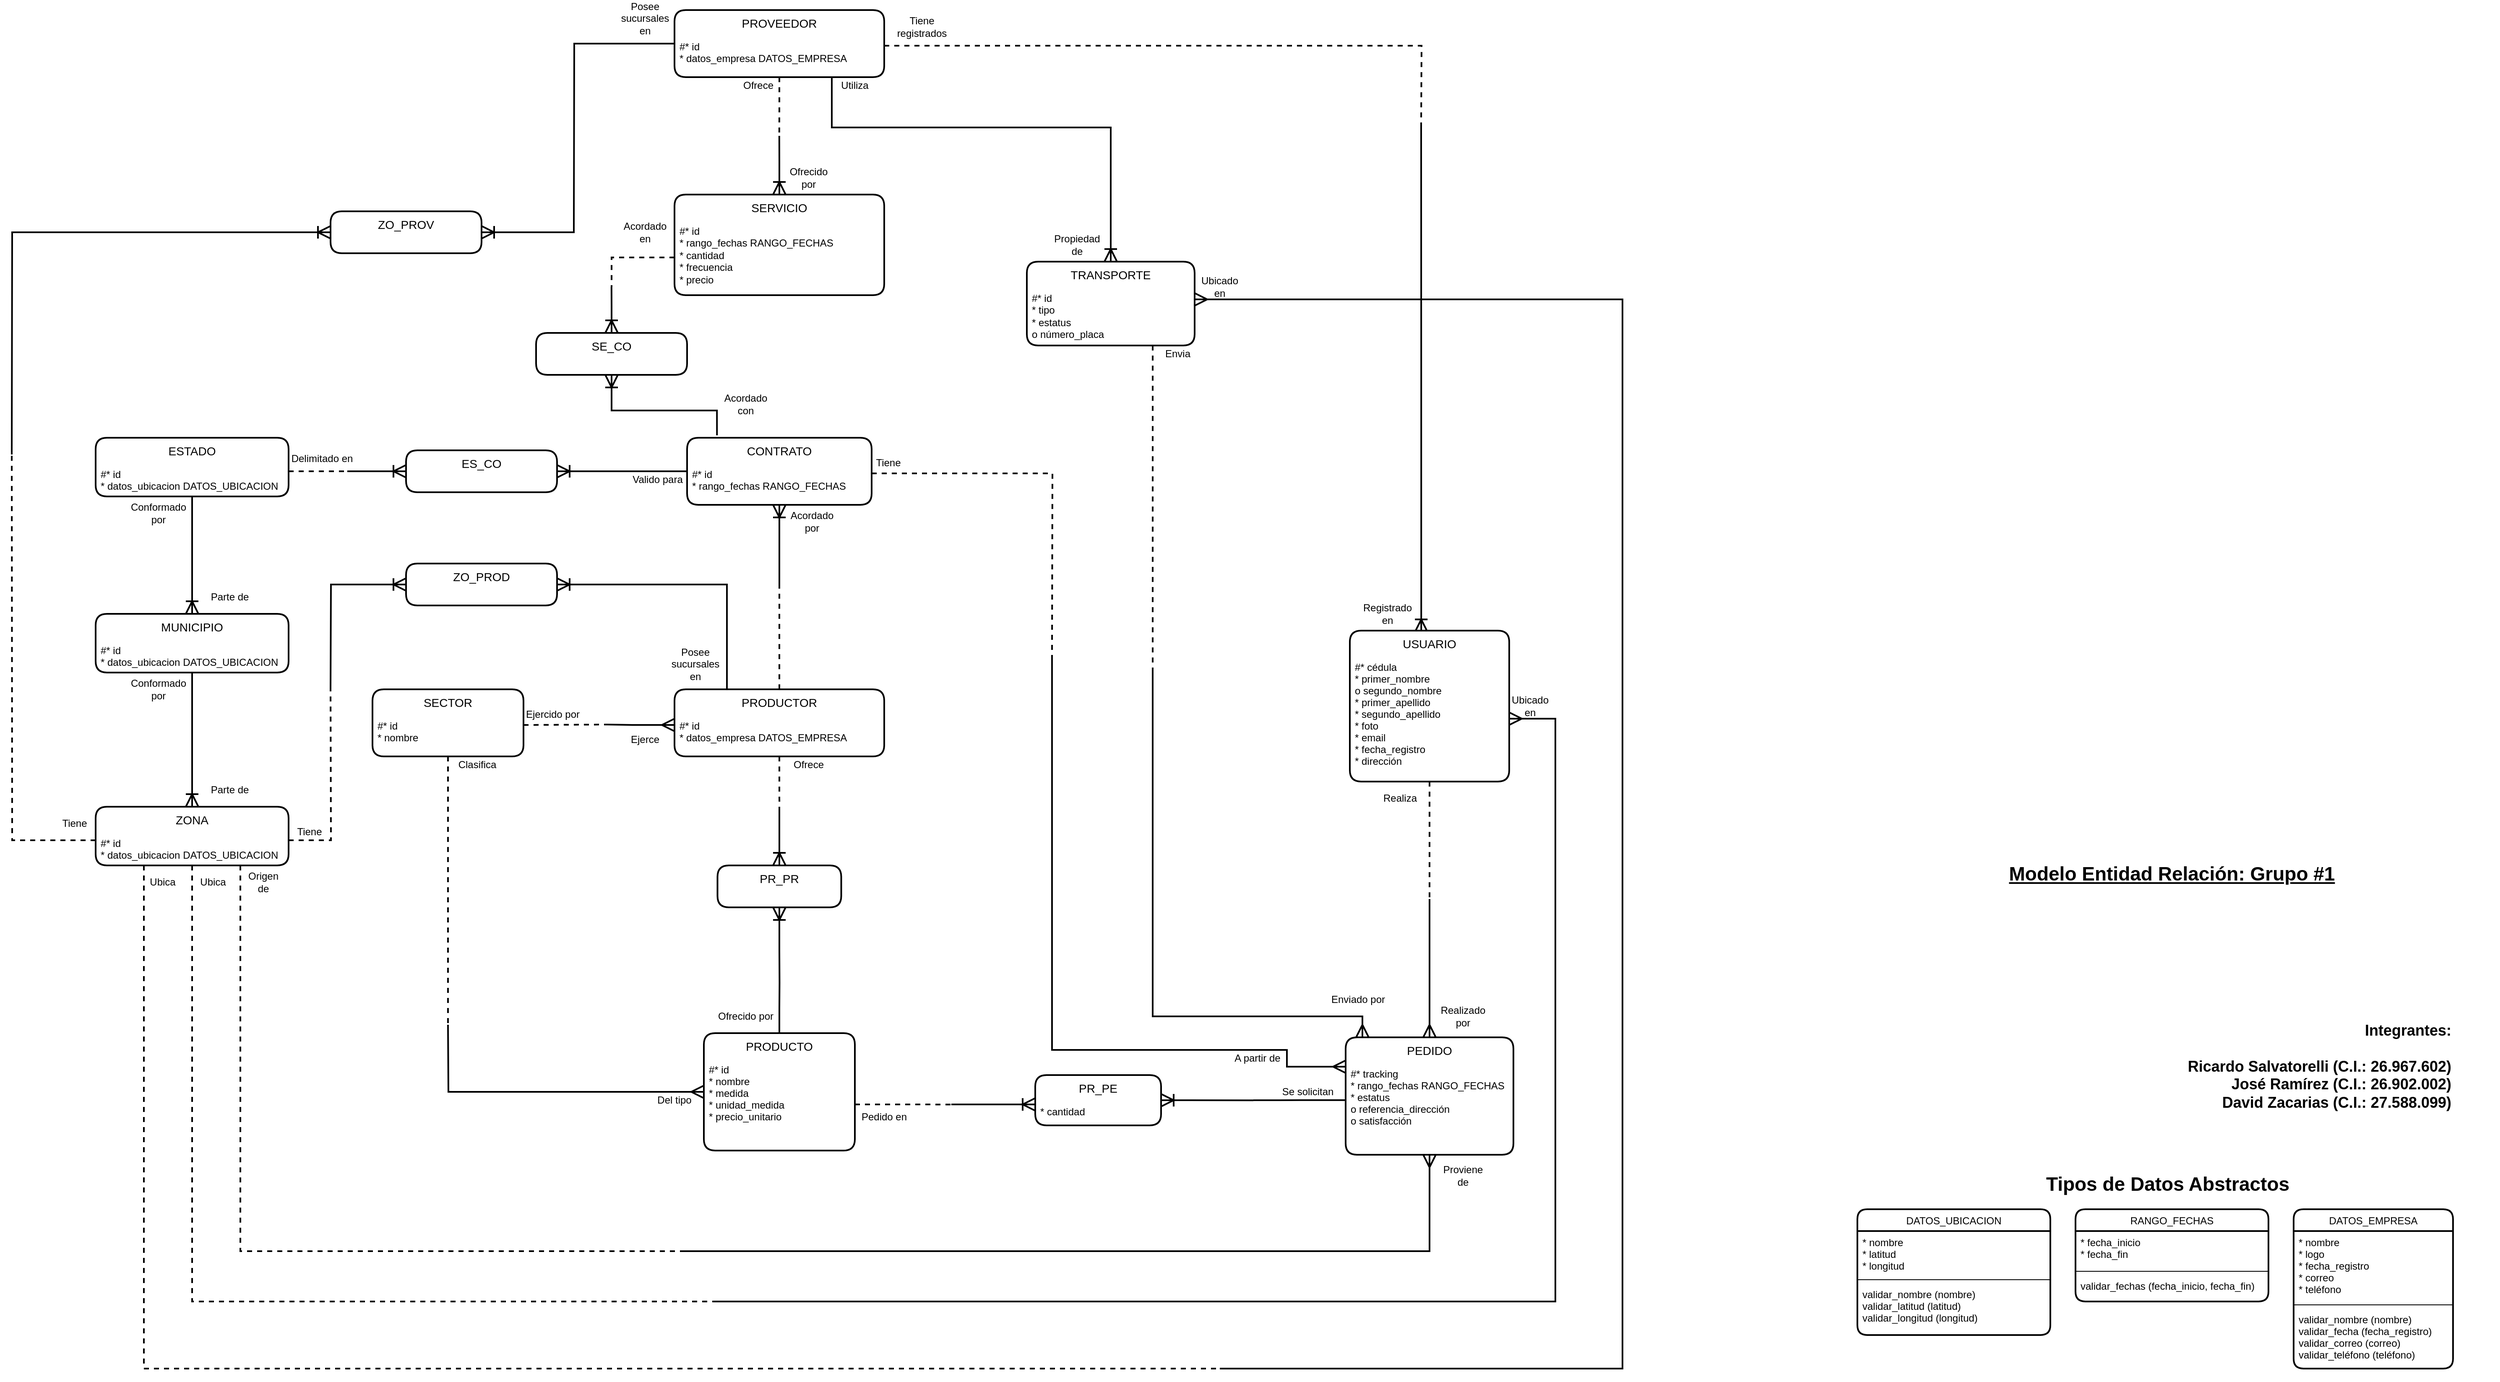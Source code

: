<mxfile version="13.7.9" type="device"><diagram id="MEEOAxMatq14o5uR05XX" name="Page-1"><mxGraphModel dx="1831" dy="-533" grid="1" gridSize="10" guides="1" tooltips="1" connect="1" arrows="1" fold="1" page="1" pageScale="1" pageWidth="850" pageHeight="1100" math="0" shadow="0"><root><mxCell id="0"/><mxCell id="1" parent="0"/><mxCell id="z01KkgwyBvKDTl3Uzh9H-4" style="edgeStyle=orthogonalEdgeStyle;rounded=0;orthogonalLoop=1;jettySize=auto;html=1;exitX=0.5;exitY=0;exitDx=0;exitDy=0;startSize=12;endArrow=none;endFill=0;endSize=12;strokeWidth=2;startArrow=ERoneToMany;startFill=0;" edge="1" parent="1" source="z01KkgwyBvKDTl3Uzh9H-1"><mxGeometry relative="1" as="geometry"><mxPoint x="-5.095" y="1790" as="targetPoint"/></mxGeometry></mxCell><mxCell id="z01KkgwyBvKDTl3Uzh9H-5" style="edgeStyle=orthogonalEdgeStyle;rounded=0;orthogonalLoop=1;jettySize=auto;html=1;exitX=0.5;exitY=1;exitDx=0;exitDy=0;entryX=0.162;entryY=-0.036;entryDx=0;entryDy=0;entryPerimeter=0;startArrow=ERoneToMany;startFill=0;startSize=12;endArrow=none;endFill=0;endSize=12;strokeWidth=2;" edge="1" parent="1" source="z01KkgwyBvKDTl3Uzh9H-1" target="WFGMR17yrIW8YnnXIpSz-17"><mxGeometry relative="1" as="geometry"/></mxCell><mxCell id="z01KkgwyBvKDTl3Uzh9H-1" value="SE_CO" style="swimlane;childLayout=stackLayout;horizontal=1;startSize=30;horizontalStack=0;rounded=1;fontSize=14;fontStyle=0;strokeWidth=2;resizeParent=0;resizeLast=1;shadow=0;dashed=0;align=center;swimlaneLine=0;" vertex="1" parent="1"><mxGeometry x="-95" y="1845" width="180" height="50" as="geometry"/></mxCell><mxCell id="Mp5qJliPy6ckzrYydbqX-101" value="Modelo Entidad Relación: Grupo #1" style="text;html=1;strokeColor=none;fillColor=none;align=center;verticalAlign=middle;whiteSpace=wrap;rounded=0;fontStyle=5;fontSize=23;" parent="1" vertex="1"><mxGeometry x="1465" y="2480" width="780" height="20" as="geometry"/></mxCell><mxCell id="Mp5qJliPy6ckzrYydbqX-104" value="Integrantes:&lt;br style=&quot;font-size: 18px&quot;&gt;&lt;br style=&quot;font-size: 18px&quot;&gt;Ricardo Salvatorelli (C.I.: 26.967.602)&lt;br style=&quot;font-size: 18px&quot;&gt;José Ramírez (C.I.: 26.902.002)&lt;br style=&quot;font-size: 18px&quot;&gt;David Zacarias (C.I.: 27.588.099)" style="text;html=1;strokeColor=none;fillColor=none;align=right;verticalAlign=middle;whiteSpace=wrap;rounded=0;fontStyle=1;fontSize=18;" parent="1" vertex="1"><mxGeometry x="1410" y="2710" width="780" height="20" as="geometry"/></mxCell><mxCell id="WFGMR17yrIW8YnnXIpSz-74" style="edgeStyle=orthogonalEdgeStyle;rounded=0;jumpSize=6;orthogonalLoop=1;jettySize=auto;html=1;exitX=0;exitY=0.5;exitDx=0;exitDy=0;startArrow=none;startFill=0;startSize=12;endArrow=none;endFill=0;endSize=12;strokeWidth=2;" parent="1" source="WFGMR17yrIW8YnnXIpSz-7" edge="1"><mxGeometry relative="1" as="geometry"><mxPoint x="-50.0" y="1720" as="targetPoint"/></mxGeometry></mxCell><mxCell id="WFGMR17yrIW8YnnXIpSz-7" value="PROVEEDOR" style="swimlane;childLayout=stackLayout;horizontal=1;startSize=30;horizontalStack=0;rounded=1;fontSize=14;fontStyle=0;strokeWidth=2;resizeParent=0;resizeLast=1;shadow=0;dashed=0;align=center;swimlaneLine=0;" parent="1" vertex="1"><mxGeometry x="70" y="1460" width="250" height="80" as="geometry"/></mxCell><mxCell id="WFGMR17yrIW8YnnXIpSz-8" value="#* id&#10;* datos_empresa DATOS_EMPRESA" style="align=left;strokeColor=none;fillColor=none;spacingLeft=4;fontSize=12;verticalAlign=top;resizable=0;rotatable=0;part=1;" parent="WFGMR17yrIW8YnnXIpSz-7" vertex="1"><mxGeometry y="30" width="250" height="50" as="geometry"/></mxCell><mxCell id="WFGMR17yrIW8YnnXIpSz-21" style="edgeStyle=orthogonalEdgeStyle;rounded=0;jumpSize=6;orthogonalLoop=1;jettySize=auto;html=1;exitX=0.5;exitY=0;exitDx=0;exitDy=0;dashed=1;startArrow=none;startFill=0;startSize=12;endArrow=none;endFill=0;endSize=12;strokeWidth=2;" parent="1" source="WFGMR17yrIW8YnnXIpSz-10" edge="1"><mxGeometry relative="1" as="geometry"><mxPoint x="195" y="2150" as="targetPoint"/></mxGeometry></mxCell><mxCell id="WFGMR17yrIW8YnnXIpSz-79" style="edgeStyle=orthogonalEdgeStyle;rounded=0;jumpSize=6;orthogonalLoop=1;jettySize=auto;html=1;exitX=0.25;exitY=0;exitDx=0;exitDy=0;entryX=1;entryY=0.5;entryDx=0;entryDy=0;startArrow=none;startFill=0;startSize=12;endArrow=ERoneToMany;endFill=0;endSize=12;strokeWidth=2;" parent="1" source="WFGMR17yrIW8YnnXIpSz-10" target="WFGMR17yrIW8YnnXIpSz-72" edge="1"><mxGeometry relative="1" as="geometry"/></mxCell><mxCell id="WFGMR17yrIW8YnnXIpSz-10" value="PRODUCTOR" style="swimlane;childLayout=stackLayout;horizontal=1;startSize=30;horizontalStack=0;rounded=1;fontSize=14;fontStyle=0;strokeWidth=2;resizeParent=0;resizeLast=1;shadow=0;dashed=0;align=center;swimlaneLine=0;" parent="1" vertex="1"><mxGeometry x="70" y="2270" width="250" height="80" as="geometry"/></mxCell><mxCell id="WFGMR17yrIW8YnnXIpSz-11" value="#* id&#10;* datos_empresa DATOS_EMPRESA" style="align=left;strokeColor=none;fillColor=none;spacingLeft=4;fontSize=12;verticalAlign=top;resizable=0;rotatable=0;part=1;" parent="WFGMR17yrIW8YnnXIpSz-10" vertex="1"><mxGeometry y="30" width="250" height="50" as="geometry"/></mxCell><mxCell id="WFGMR17yrIW8YnnXIpSz-15" style="edgeStyle=orthogonalEdgeStyle;rounded=0;orthogonalLoop=1;jettySize=auto;html=1;exitX=0.5;exitY=0;exitDx=0;exitDy=0;endArrow=none;endFill=0;startArrow=ERoneToMany;startFill=0;jumpSize=6;startSize=12;endSize=12;strokeWidth=2;" parent="1" source="WFGMR17yrIW8YnnXIpSz-12" edge="1"><mxGeometry relative="1" as="geometry"><mxPoint x="194.905" y="1610" as="targetPoint"/></mxGeometry></mxCell><mxCell id="WFGMR17yrIW8YnnXIpSz-12" value="SERVICIO" style="swimlane;childLayout=stackLayout;horizontal=1;startSize=30;horizontalStack=0;rounded=1;fontSize=14;fontStyle=0;strokeWidth=2;resizeParent=0;resizeLast=1;shadow=0;dashed=0;align=center;swimlaneLine=0;" parent="1" vertex="1"><mxGeometry x="70" y="1680" width="250" height="120" as="geometry"/></mxCell><mxCell id="WFGMR17yrIW8YnnXIpSz-13" value="#* id&lt;br&gt;* rango_fechas RANGO_FECHAS&lt;br&gt;* cantidad&lt;br&gt;* frecuencia&lt;br&gt;* precio" style="align=left;strokeColor=none;fillColor=none;spacingLeft=4;fontSize=12;verticalAlign=top;resizable=0;rotatable=0;part=1;html=1;" parent="WFGMR17yrIW8YnnXIpSz-12" vertex="1"><mxGeometry y="30" width="250" height="90" as="geometry"/></mxCell><mxCell id="WFGMR17yrIW8YnnXIpSz-16" style="edgeStyle=orthogonalEdgeStyle;rounded=0;jumpSize=6;orthogonalLoop=1;jettySize=auto;html=1;exitX=0.5;exitY=1;exitDx=0;exitDy=0;startArrow=none;startFill=0;startSize=12;endArrow=none;endFill=0;endSize=12;strokeWidth=2;dashed=1;" parent="1" source="WFGMR17yrIW8YnnXIpSz-8" edge="1"><mxGeometry relative="1" as="geometry"><mxPoint x="194.905" y="1610" as="targetPoint"/></mxGeometry></mxCell><mxCell id="WFGMR17yrIW8YnnXIpSz-17" value="CONTRATO" style="swimlane;childLayout=stackLayout;horizontal=1;startSize=30;horizontalStack=0;rounded=1;fontSize=14;fontStyle=0;strokeWidth=2;resizeParent=0;resizeLast=1;shadow=0;dashed=0;align=center;swimlaneLine=0;" parent="1" vertex="1"><mxGeometry x="85" y="1970" width="220" height="80" as="geometry"/></mxCell><mxCell id="WFGMR17yrIW8YnnXIpSz-18" value="#* id&lt;br&gt;* rango_fechas RANGO_FECHAS" style="align=left;strokeColor=none;fillColor=none;spacingLeft=4;fontSize=12;verticalAlign=top;resizable=0;rotatable=0;part=1;html=1;" parent="WFGMR17yrIW8YnnXIpSz-17" vertex="1"><mxGeometry y="30" width="220" height="50" as="geometry"/></mxCell><mxCell id="WFGMR17yrIW8YnnXIpSz-22" style="edgeStyle=orthogonalEdgeStyle;rounded=0;jumpSize=6;orthogonalLoop=1;jettySize=auto;html=1;exitX=0.5;exitY=1;exitDx=0;exitDy=0;startArrow=ERoneToMany;startFill=0;startSize=12;endArrow=none;endFill=0;endSize=12;strokeWidth=2;" parent="1" source="WFGMR17yrIW8YnnXIpSz-18" edge="1"><mxGeometry relative="1" as="geometry"><mxPoint x="195" y="2150" as="targetPoint"/></mxGeometry></mxCell><mxCell id="WFGMR17yrIW8YnnXIpSz-23" value="ESTADO" style="swimlane;childLayout=stackLayout;horizontal=1;startSize=30;horizontalStack=0;rounded=1;fontSize=14;fontStyle=0;strokeWidth=2;resizeParent=0;resizeLast=1;shadow=0;dashed=0;align=center;swimlaneLine=0;" parent="1" vertex="1"><mxGeometry x="-620" y="1970" width="230" height="70" as="geometry"/></mxCell><mxCell id="WFGMR17yrIW8YnnXIpSz-24" value="#* id&#10;* datos_ubicacion DATOS_UBICACION" style="align=left;strokeColor=none;fillColor=none;spacingLeft=4;fontSize=12;verticalAlign=top;resizable=0;rotatable=0;part=1;" parent="WFGMR17yrIW8YnnXIpSz-23" vertex="1"><mxGeometry y="30" width="230" height="40" as="geometry"/></mxCell><mxCell id="WFGMR17yrIW8YnnXIpSz-32" style="edgeStyle=orthogonalEdgeStyle;rounded=0;jumpSize=6;orthogonalLoop=1;jettySize=auto;html=1;exitX=0.5;exitY=0;exitDx=0;exitDy=0;entryX=0.5;entryY=1;entryDx=0;entryDy=0;startArrow=ERoneToMany;startFill=0;startSize=12;endArrow=none;endFill=0;endSize=12;strokeWidth=2;" parent="1" source="WFGMR17yrIW8YnnXIpSz-25" target="WFGMR17yrIW8YnnXIpSz-24" edge="1"><mxGeometry relative="1" as="geometry"/></mxCell><mxCell id="WFGMR17yrIW8YnnXIpSz-25" value="MUNICIPIO" style="swimlane;childLayout=stackLayout;horizontal=1;startSize=30;horizontalStack=0;rounded=1;fontSize=14;fontStyle=0;strokeWidth=2;resizeParent=0;resizeLast=1;shadow=0;dashed=0;align=center;swimlaneLine=0;" parent="1" vertex="1"><mxGeometry x="-620" y="2180" width="230" height="70" as="geometry"/></mxCell><mxCell id="WFGMR17yrIW8YnnXIpSz-26" value="#* id&#10;* datos_ubicacion DATOS_UBICACION" style="align=left;strokeColor=none;fillColor=none;spacingLeft=4;fontSize=12;verticalAlign=top;resizable=0;rotatable=0;part=1;" parent="WFGMR17yrIW8YnnXIpSz-25" vertex="1"><mxGeometry y="30" width="230" height="40" as="geometry"/></mxCell><mxCell id="WFGMR17yrIW8YnnXIpSz-33" style="edgeStyle=orthogonalEdgeStyle;rounded=0;jumpSize=6;orthogonalLoop=1;jettySize=auto;html=1;exitX=0.5;exitY=0;exitDx=0;exitDy=0;entryX=0.5;entryY=1;entryDx=0;entryDy=0;startArrow=ERoneToMany;startFill=0;startSize=12;endArrow=none;endFill=0;endSize=12;strokeWidth=2;" parent="1" source="WFGMR17yrIW8YnnXIpSz-27" target="WFGMR17yrIW8YnnXIpSz-26" edge="1"><mxGeometry relative="1" as="geometry"/></mxCell><mxCell id="WFGMR17yrIW8YnnXIpSz-27" value="ZONA" style="swimlane;childLayout=stackLayout;horizontal=1;startSize=30;horizontalStack=0;rounded=1;fontSize=14;fontStyle=0;strokeWidth=2;resizeParent=0;resizeLast=1;shadow=0;dashed=0;align=center;swimlaneLine=0;" parent="1" vertex="1"><mxGeometry x="-620" y="2410" width="230" height="70" as="geometry"/></mxCell><mxCell id="WFGMR17yrIW8YnnXIpSz-28" value="#* id&#10;* datos_ubicacion DATOS_UBICACION&#10;" style="align=left;strokeColor=none;fillColor=none;spacingLeft=4;fontSize=12;verticalAlign=top;resizable=0;rotatable=0;part=1;" parent="WFGMR17yrIW8YnnXIpSz-27" vertex="1"><mxGeometry y="30" width="230" height="40" as="geometry"/></mxCell><mxCell id="WFGMR17yrIW8YnnXIpSz-38" style="edgeStyle=orthogonalEdgeStyle;rounded=0;jumpSize=6;orthogonalLoop=1;jettySize=auto;html=1;exitX=1;exitY=0.5;exitDx=0;exitDy=0;entryX=0;entryY=0.5;entryDx=0;entryDy=0;startArrow=ERoneToMany;startFill=0;startSize=12;endArrow=none;endFill=0;endSize=12;strokeWidth=2;" parent="1" source="WFGMR17yrIW8YnnXIpSz-36" target="WFGMR17yrIW8YnnXIpSz-17" edge="1"><mxGeometry relative="1" as="geometry"/></mxCell><mxCell id="WFGMR17yrIW8YnnXIpSz-39" style="edgeStyle=orthogonalEdgeStyle;rounded=0;jumpSize=6;orthogonalLoop=1;jettySize=auto;html=1;exitX=0;exitY=0.5;exitDx=0;exitDy=0;startArrow=ERoneToMany;startFill=0;startSize=12;endArrow=none;endFill=0;endSize=12;strokeWidth=2;" parent="1" source="WFGMR17yrIW8YnnXIpSz-36" edge="1"><mxGeometry relative="1" as="geometry"><mxPoint x="-320" y="2010" as="targetPoint"/></mxGeometry></mxCell><mxCell id="WFGMR17yrIW8YnnXIpSz-36" value="ES_CO" style="swimlane;childLayout=stackLayout;horizontal=1;startSize=30;horizontalStack=0;rounded=1;fontSize=14;fontStyle=0;strokeWidth=2;resizeParent=0;resizeLast=1;shadow=0;dashed=0;align=center;swimlaneLine=0;" parent="1" vertex="1"><mxGeometry x="-250" y="1985" width="180" height="50" as="geometry"/></mxCell><mxCell id="WFGMR17yrIW8YnnXIpSz-40" style="edgeStyle=orthogonalEdgeStyle;rounded=0;jumpSize=6;orthogonalLoop=1;jettySize=auto;html=1;exitX=1;exitY=0.25;exitDx=0;exitDy=0;startArrow=none;startFill=0;startSize=12;endArrow=none;endFill=0;endSize=12;strokeWidth=2;dashed=1;" parent="1" source="WFGMR17yrIW8YnnXIpSz-24" edge="1"><mxGeometry relative="1" as="geometry"><mxPoint x="-320" y="2010" as="targetPoint"/></mxGeometry></mxCell><mxCell id="WFGMR17yrIW8YnnXIpSz-43" value="SECTOR" style="swimlane;childLayout=stackLayout;horizontal=1;startSize=30;horizontalStack=0;rounded=1;fontSize=14;fontStyle=0;strokeWidth=2;resizeParent=0;resizeLast=1;shadow=0;dashed=0;align=center;swimlaneLine=0;" parent="1" vertex="1"><mxGeometry x="-290" y="2270" width="180" height="80" as="geometry"/></mxCell><mxCell id="WFGMR17yrIW8YnnXIpSz-44" value="#* id&#10;* nombre" style="align=left;strokeColor=none;fillColor=none;spacingLeft=4;fontSize=12;verticalAlign=top;resizable=0;rotatable=0;part=1;" parent="WFGMR17yrIW8YnnXIpSz-43" vertex="1"><mxGeometry y="30" width="180" height="50" as="geometry"/></mxCell><mxCell id="WFGMR17yrIW8YnnXIpSz-55" style="edgeStyle=orthogonalEdgeStyle;rounded=0;jumpSize=6;orthogonalLoop=1;jettySize=auto;html=1;exitX=0.5;exitY=0;exitDx=0;exitDy=0;startArrow=none;startFill=0;startSize=12;endArrow=none;endFill=0;endSize=12;strokeWidth=2;" parent="1" source="WFGMR17yrIW8YnnXIpSz-48" edge="1"><mxGeometry relative="1" as="geometry"><mxPoint x="195.207" y="2620" as="targetPoint"/></mxGeometry></mxCell><mxCell id="WFGMR17yrIW8YnnXIpSz-59" style="edgeStyle=orthogonalEdgeStyle;rounded=0;jumpSize=6;orthogonalLoop=1;jettySize=auto;html=1;exitX=0;exitY=0.5;exitDx=0;exitDy=0;startArrow=ERmany;startFill=0;startSize=12;endArrow=none;endFill=0;endSize=12;strokeWidth=2;" parent="1" source="WFGMR17yrIW8YnnXIpSz-48" edge="1"><mxGeometry relative="1" as="geometry"><mxPoint x="-200" y="2670" as="targetPoint"/></mxGeometry></mxCell><mxCell id="WFGMR17yrIW8YnnXIpSz-48" value="PRODUCTO" style="swimlane;childLayout=stackLayout;horizontal=1;startSize=30;horizontalStack=0;rounded=1;fontSize=14;fontStyle=0;strokeWidth=2;resizeParent=0;resizeLast=1;shadow=0;dashed=0;align=center;swimlaneLine=0;" parent="1" vertex="1"><mxGeometry x="105" y="2680" width="180" height="140" as="geometry"/></mxCell><mxCell id="WFGMR17yrIW8YnnXIpSz-49" value="#* id&#10;* nombre&#10;* medida&#10;* unidad_medida&#10;* precio_unitario" style="align=left;strokeColor=none;fillColor=none;spacingLeft=4;fontSize=12;verticalAlign=top;resizable=0;rotatable=0;part=1;" parent="WFGMR17yrIW8YnnXIpSz-48" vertex="1"><mxGeometry y="30" width="180" height="110" as="geometry"/></mxCell><mxCell id="WFGMR17yrIW8YnnXIpSz-53" style="edgeStyle=orthogonalEdgeStyle;rounded=0;jumpSize=6;orthogonalLoop=1;jettySize=auto;html=1;exitX=0.5;exitY=0;exitDx=0;exitDy=0;startArrow=ERoneToMany;startFill=0;startSize=12;endArrow=none;endFill=0;endSize=12;strokeWidth=2;" parent="1" source="WFGMR17yrIW8YnnXIpSz-50" edge="1"><mxGeometry relative="1" as="geometry"><mxPoint x="195" y="2410" as="targetPoint"/></mxGeometry></mxCell><mxCell id="WFGMR17yrIW8YnnXIpSz-54" style="edgeStyle=orthogonalEdgeStyle;rounded=0;jumpSize=6;orthogonalLoop=1;jettySize=auto;html=1;exitX=0.5;exitY=1;exitDx=0;exitDy=0;startArrow=ERoneToMany;startFill=0;startSize=12;endArrow=none;endFill=0;endSize=12;strokeWidth=2;" parent="1" source="WFGMR17yrIW8YnnXIpSz-50" edge="1"><mxGeometry relative="1" as="geometry"><mxPoint x="195.207" y="2620" as="targetPoint"/></mxGeometry></mxCell><mxCell id="WFGMR17yrIW8YnnXIpSz-50" value="PR_PR" style="swimlane;childLayout=stackLayout;horizontal=1;startSize=30;horizontalStack=0;rounded=1;fontSize=14;fontStyle=0;strokeWidth=2;resizeParent=0;resizeLast=1;shadow=0;dashed=0;align=center;swimlaneLine=0;" parent="1" vertex="1"><mxGeometry x="121.25" y="2480" width="147.5" height="50" as="geometry"/></mxCell><mxCell id="WFGMR17yrIW8YnnXIpSz-52" style="edgeStyle=orthogonalEdgeStyle;rounded=0;jumpSize=6;orthogonalLoop=1;jettySize=auto;html=1;exitX=0.5;exitY=1;exitDx=0;exitDy=0;dashed=1;startArrow=none;startFill=0;startSize=12;endArrow=none;endFill=0;endSize=12;strokeWidth=2;" parent="1" source="WFGMR17yrIW8YnnXIpSz-11" edge="1"><mxGeometry relative="1" as="geometry"><mxPoint x="195.207" y="2410.0" as="targetPoint"/><Array as="points"><mxPoint x="195" y="2400"/><mxPoint x="195" y="2400"/></Array></mxGeometry></mxCell><mxCell id="WFGMR17yrIW8YnnXIpSz-60" style="edgeStyle=orthogonalEdgeStyle;rounded=0;jumpSize=6;orthogonalLoop=1;jettySize=auto;html=1;exitX=0;exitY=0.25;exitDx=0;exitDy=0;startArrow=ERmany;startFill=0;startSize=12;endArrow=none;endFill=0;endSize=12;strokeWidth=2;" parent="1" source="WFGMR17yrIW8YnnXIpSz-11" edge="1"><mxGeometry relative="1" as="geometry"><mxPoint x="-10" y="2312" as="targetPoint"/><Array as="points"><mxPoint x="20" y="2313"/></Array></mxGeometry></mxCell><mxCell id="WFGMR17yrIW8YnnXIpSz-61" style="edgeStyle=orthogonalEdgeStyle;rounded=0;jumpSize=6;orthogonalLoop=1;jettySize=auto;html=1;exitX=1;exitY=0.25;exitDx=0;exitDy=0;startArrow=none;startFill=0;startSize=12;endArrow=none;endFill=0;endSize=12;strokeWidth=2;dashed=1;" parent="1" source="WFGMR17yrIW8YnnXIpSz-44" edge="1"><mxGeometry relative="1" as="geometry"><mxPoint x="-10" y="2312" as="targetPoint"/></mxGeometry></mxCell><mxCell id="WFGMR17yrIW8YnnXIpSz-62" style="edgeStyle=orthogonalEdgeStyle;rounded=0;jumpSize=6;orthogonalLoop=1;jettySize=auto;html=1;exitX=0.5;exitY=1;exitDx=0;exitDy=0;dashed=1;startArrow=none;startFill=0;startSize=12;endArrow=none;endFill=0;endSize=12;strokeWidth=2;" parent="1" source="WFGMR17yrIW8YnnXIpSz-44" edge="1"><mxGeometry relative="1" as="geometry"><mxPoint x="-200" y="2670" as="targetPoint"/></mxGeometry></mxCell><mxCell id="WFGMR17yrIW8YnnXIpSz-90" style="edgeStyle=orthogonalEdgeStyle;rounded=0;jumpSize=6;orthogonalLoop=1;jettySize=auto;html=1;exitX=0.5;exitY=0;exitDx=0;exitDy=0;startArrow=ERmany;startFill=0;startSize=12;endArrow=none;endFill=0;endSize=12;strokeWidth=2;" parent="1" source="WFGMR17yrIW8YnnXIpSz-63" edge="1"><mxGeometry relative="1" as="geometry"><mxPoint x="970" y="2520" as="targetPoint"/></mxGeometry></mxCell><mxCell id="WFGMR17yrIW8YnnXIpSz-102" style="edgeStyle=orthogonalEdgeStyle;rounded=0;jumpSize=6;orthogonalLoop=1;jettySize=auto;html=1;exitX=0;exitY=0.25;exitDx=0;exitDy=0;startArrow=ERmany;startFill=0;startSize=12;endArrow=none;endFill=0;endSize=12;strokeWidth=2;" parent="1" source="WFGMR17yrIW8YnnXIpSz-63" edge="1"><mxGeometry relative="1" as="geometry"><mxPoint x="520" y="2230" as="targetPoint"/><Array as="points"><mxPoint x="800" y="2720"/><mxPoint x="800" y="2700"/><mxPoint x="520" y="2700"/></Array></mxGeometry></mxCell><mxCell id="WFGMR17yrIW8YnnXIpSz-63" value="PEDIDO" style="swimlane;childLayout=stackLayout;horizontal=1;startSize=30;horizontalStack=0;rounded=1;fontSize=14;fontStyle=0;strokeWidth=2;resizeParent=0;resizeLast=1;shadow=0;dashed=0;align=center;swimlaneLine=0;" parent="1" vertex="1"><mxGeometry x="870" y="2685" width="200" height="140" as="geometry"/></mxCell><mxCell id="WFGMR17yrIW8YnnXIpSz-64" value="#* tracking&#10;* rango_fechas RANGO_FECHAS&#10;* estatus&#10;o referencia_dirección&#10;o satisfacción" style="align=left;strokeColor=none;fillColor=none;spacingLeft=4;fontSize=12;verticalAlign=top;resizable=0;rotatable=0;part=1;" parent="WFGMR17yrIW8YnnXIpSz-63" vertex="1"><mxGeometry y="30" width="200" height="110" as="geometry"/></mxCell><mxCell id="WFGMR17yrIW8YnnXIpSz-66" value="PR_PE" style="swimlane;childLayout=stackLayout;horizontal=1;startSize=30;horizontalStack=0;rounded=1;fontSize=14;fontStyle=0;strokeWidth=2;resizeParent=0;resizeLast=1;shadow=0;dashed=0;align=center;swimlaneLine=0;" parent="1" vertex="1"><mxGeometry x="500" y="2730" width="150" height="60" as="geometry"/></mxCell><mxCell id="WFGMR17yrIW8YnnXIpSz-67" value="* cantidad" style="align=left;strokeColor=none;fillColor=none;spacingLeft=4;fontSize=12;verticalAlign=top;resizable=0;rotatable=0;part=1;" parent="WFGMR17yrIW8YnnXIpSz-66" vertex="1"><mxGeometry y="30" width="150" height="30" as="geometry"/></mxCell><mxCell id="WFGMR17yrIW8YnnXIpSz-68" style="edgeStyle=orthogonalEdgeStyle;rounded=0;jumpSize=6;orthogonalLoop=1;jettySize=auto;html=1;exitX=1;exitY=0.5;exitDx=0;exitDy=0;dashed=1;startArrow=none;startFill=0;startSize=12;endArrow=none;endFill=0;endSize=12;strokeWidth=2;" parent="1" source="WFGMR17yrIW8YnnXIpSz-49" edge="1"><mxGeometry relative="1" as="geometry"><mxPoint x="400" y="2765.103" as="targetPoint"/></mxGeometry></mxCell><mxCell id="WFGMR17yrIW8YnnXIpSz-69" style="edgeStyle=orthogonalEdgeStyle;rounded=0;jumpSize=6;orthogonalLoop=1;jettySize=auto;html=1;startArrow=ERoneToMany;startFill=0;startSize=12;endArrow=none;endFill=0;endSize=12;strokeWidth=2;" parent="1" edge="1"><mxGeometry relative="1" as="geometry"><mxPoint x="400" y="2765" as="targetPoint"/><mxPoint x="500" y="2765" as="sourcePoint"/><Array as="points"><mxPoint x="500" y="2765"/></Array></mxGeometry></mxCell><mxCell id="WFGMR17yrIW8YnnXIpSz-70" style="edgeStyle=orthogonalEdgeStyle;rounded=0;jumpSize=6;orthogonalLoop=1;jettySize=auto;html=1;exitX=1;exitY=0;exitDx=0;exitDy=0;startArrow=ERoneToMany;startFill=0;startSize=12;endArrow=none;endFill=0;endSize=12;strokeWidth=2;" parent="1" source="WFGMR17yrIW8YnnXIpSz-67" edge="1"><mxGeometry relative="1" as="geometry"><mxPoint x="760" y="2760.095" as="targetPoint"/><Array as="points"><mxPoint x="680" y="2760"/><mxPoint x="680" y="2760"/></Array></mxGeometry></mxCell><mxCell id="WFGMR17yrIW8YnnXIpSz-71" style="edgeStyle=orthogonalEdgeStyle;rounded=0;jumpSize=6;orthogonalLoop=1;jettySize=auto;html=1;exitX=0;exitY=0.408;exitDx=0;exitDy=0;startArrow=none;startFill=0;startSize=12;endArrow=none;endFill=0;endSize=12;strokeWidth=2;exitPerimeter=0;" parent="1" source="WFGMR17yrIW8YnnXIpSz-64" edge="1"><mxGeometry relative="1" as="geometry"><mxPoint x="760" y="2760" as="targetPoint"/><Array as="points"/></mxGeometry></mxCell><mxCell id="uSJLvJfFE-6HWQJR9C94-2" style="edgeStyle=orthogonalEdgeStyle;rounded=0;orthogonalLoop=1;jettySize=auto;html=1;exitX=0;exitY=0.5;exitDx=0;exitDy=0;endArrow=none;endFill=0;startArrow=ERoneToMany;startFill=0;endSize=12;startSize=12;strokeWidth=2;" parent="1" source="WFGMR17yrIW8YnnXIpSz-72" edge="1"><mxGeometry relative="1" as="geometry"><mxPoint x="-340" y="2270" as="targetPoint"/></mxGeometry></mxCell><mxCell id="WFGMR17yrIW8YnnXIpSz-72" value="ZO_PROD" style="swimlane;childLayout=stackLayout;horizontal=1;startSize=30;horizontalStack=0;rounded=1;fontSize=14;fontStyle=0;strokeWidth=2;resizeParent=0;resizeLast=1;shadow=0;dashed=0;align=center;swimlaneLine=0;" parent="1" vertex="1"><mxGeometry x="-250" y="2120" width="180" height="50" as="geometry"/></mxCell><mxCell id="WFGMR17yrIW8YnnXIpSz-75" style="edgeStyle=orthogonalEdgeStyle;rounded=0;jumpSize=6;orthogonalLoop=1;jettySize=auto;html=1;exitX=1;exitY=0.5;exitDx=0;exitDy=0;startArrow=ERoneToMany;startFill=0;startSize=12;endArrow=none;endFill=0;endSize=12;strokeWidth=2;" parent="1" source="WFGMR17yrIW8YnnXIpSz-73" edge="1"><mxGeometry relative="1" as="geometry"><mxPoint x="-50.0" y="1720" as="targetPoint"/><Array as="points"><mxPoint x="-50" y="1725"/></Array></mxGeometry></mxCell><mxCell id="uSJLvJfFE-6HWQJR9C94-6" style="edgeStyle=orthogonalEdgeStyle;rounded=0;orthogonalLoop=1;jettySize=auto;html=1;exitX=0;exitY=0.5;exitDx=0;exitDy=0;startArrow=ERoneToMany;startFill=0;startSize=12;endArrow=none;endFill=0;endSize=12;strokeWidth=2;" parent="1" source="WFGMR17yrIW8YnnXIpSz-73" edge="1"><mxGeometry relative="1" as="geometry"><mxPoint x="-720" y="1990" as="targetPoint"/></mxGeometry></mxCell><mxCell id="WFGMR17yrIW8YnnXIpSz-73" value="ZO_PROV" style="swimlane;childLayout=stackLayout;horizontal=1;startSize=30;horizontalStack=0;rounded=1;fontSize=14;fontStyle=0;strokeWidth=2;resizeParent=0;resizeLast=1;shadow=0;dashed=0;align=center;swimlaneLine=0;" parent="1" vertex="1"><mxGeometry x="-340" y="1700" width="180" height="50" as="geometry"/></mxCell><mxCell id="WFGMR17yrIW8YnnXIpSz-82" style="edgeStyle=orthogonalEdgeStyle;rounded=0;jumpSize=6;orthogonalLoop=1;jettySize=auto;html=1;exitX=0.5;exitY=1;exitDx=0;exitDy=0;startArrow=ERmany;startFill=0;startSize=12;endArrow=none;endFill=0;endSize=12;strokeWidth=2;" parent="1" source="WFGMR17yrIW8YnnXIpSz-64" edge="1"><mxGeometry relative="1" as="geometry"><mxPoint x="80" y="2940" as="targetPoint"/><Array as="points"><mxPoint x="970" y="2940"/></Array></mxGeometry></mxCell><mxCell id="WFGMR17yrIW8YnnXIpSz-83" style="edgeStyle=orthogonalEdgeStyle;rounded=0;jumpSize=6;orthogonalLoop=1;jettySize=auto;html=1;exitX=0.75;exitY=1;exitDx=0;exitDy=0;startArrow=none;startFill=0;startSize=12;endArrow=none;endFill=0;endSize=12;strokeWidth=2;dashed=1;" parent="1" source="WFGMR17yrIW8YnnXIpSz-28" edge="1"><mxGeometry relative="1" as="geometry"><mxPoint x="80.0" y="2940" as="targetPoint"/><Array as="points"><mxPoint x="-447" y="2940"/></Array></mxGeometry></mxCell><mxCell id="WFGMR17yrIW8YnnXIpSz-94" style="edgeStyle=orthogonalEdgeStyle;rounded=0;jumpSize=6;orthogonalLoop=1;jettySize=auto;html=1;exitX=0.448;exitY=0.009;exitDx=0;exitDy=0;startArrow=ERoneToMany;startFill=0;startSize=12;endArrow=none;endFill=0;endSize=12;strokeWidth=2;exitPerimeter=0;" parent="1" source="WFGMR17yrIW8YnnXIpSz-87" edge="1"><mxGeometry relative="1" as="geometry"><mxPoint x="960" y="1600.0" as="targetPoint"/><Array as="points"/></mxGeometry></mxCell><mxCell id="WFGMR17yrIW8YnnXIpSz-87" value="USUARIO" style="swimlane;childLayout=stackLayout;horizontal=1;startSize=30;horizontalStack=0;rounded=1;fontSize=14;fontStyle=0;strokeWidth=2;resizeParent=0;resizeLast=1;shadow=0;dashed=0;align=center;swimlaneLine=0;" parent="1" vertex="1"><mxGeometry x="875" y="2200" width="190" height="180" as="geometry"/></mxCell><mxCell id="WFGMR17yrIW8YnnXIpSz-88" value="#* cédula&#10;* primer_nombre&#10;o segundo_nombre&#10;* primer_apellido&#10;* segundo_apellido&#10;* foto&#10;* email&#10;* fecha_registro&#10;* dirección" style="align=left;strokeColor=none;fillColor=none;spacingLeft=4;fontSize=12;verticalAlign=top;resizable=0;rotatable=0;part=1;" parent="WFGMR17yrIW8YnnXIpSz-87" vertex="1"><mxGeometry y="30" width="190" height="150" as="geometry"/></mxCell><mxCell id="WFGMR17yrIW8YnnXIpSz-89" style="edgeStyle=orthogonalEdgeStyle;rounded=0;jumpSize=6;orthogonalLoop=1;jettySize=auto;html=1;exitX=0.5;exitY=1;exitDx=0;exitDy=0;dashed=1;startArrow=none;startFill=0;startSize=12;endArrow=none;endFill=0;endSize=12;strokeWidth=2;" parent="1" source="WFGMR17yrIW8YnnXIpSz-88" edge="1"><mxGeometry relative="1" as="geometry"><mxPoint x="970" y="2520" as="targetPoint"/></mxGeometry></mxCell><mxCell id="WFGMR17yrIW8YnnXIpSz-91" style="edgeStyle=orthogonalEdgeStyle;rounded=0;jumpSize=6;orthogonalLoop=1;jettySize=auto;html=1;exitX=1;exitY=0.5;exitDx=0;exitDy=0;startArrow=ERmany;startFill=0;startSize=12;endArrow=none;endFill=0;endSize=12;strokeWidth=2;" parent="1" source="WFGMR17yrIW8YnnXIpSz-88" edge="1"><mxGeometry relative="1" as="geometry"><mxPoint x="120" y="3000" as="targetPoint"/><Array as="points"><mxPoint x="1120" y="2305"/><mxPoint x="1120" y="3000"/></Array></mxGeometry></mxCell><mxCell id="WFGMR17yrIW8YnnXIpSz-92" style="edgeStyle=orthogonalEdgeStyle;rounded=0;jumpSize=6;orthogonalLoop=1;jettySize=auto;html=1;exitX=0.5;exitY=1;exitDx=0;exitDy=0;startArrow=none;startFill=0;startSize=12;endArrow=none;endFill=0;endSize=12;strokeWidth=2;dashed=1;" parent="1" source="WFGMR17yrIW8YnnXIpSz-28" edge="1"><mxGeometry relative="1" as="geometry"><mxPoint x="120" y="3000" as="targetPoint"/><Array as="points"><mxPoint x="-505" y="3000"/></Array></mxGeometry></mxCell><mxCell id="WFGMR17yrIW8YnnXIpSz-93" style="edgeStyle=orthogonalEdgeStyle;rounded=0;jumpSize=6;orthogonalLoop=1;jettySize=auto;html=1;exitX=1;exitY=0.25;exitDx=0;exitDy=0;dashed=1;startArrow=none;startFill=0;startSize=12;endArrow=none;endFill=0;endSize=12;strokeWidth=2;" parent="1" source="WFGMR17yrIW8YnnXIpSz-8" edge="1"><mxGeometry relative="1" as="geometry"><mxPoint x="960" y="1600.0" as="targetPoint"/></mxGeometry></mxCell><mxCell id="WFGMR17yrIW8YnnXIpSz-99" style="edgeStyle=orthogonalEdgeStyle;rounded=0;jumpSize=6;orthogonalLoop=1;jettySize=auto;html=1;exitX=0.5;exitY=0;exitDx=0;exitDy=0;startArrow=ERoneToMany;startFill=0;startSize=12;endArrow=none;endFill=0;endSize=12;strokeWidth=2;" parent="1" source="WFGMR17yrIW8YnnXIpSz-95" edge="1"><mxGeometry relative="1" as="geometry"><mxPoint x="450" y="1600" as="targetPoint"/><Array as="points"><mxPoint x="590" y="1600"/></Array></mxGeometry></mxCell><mxCell id="WFGMR17yrIW8YnnXIpSz-95" value="TRANSPORTE" style="swimlane;childLayout=stackLayout;horizontal=1;startSize=30;horizontalStack=0;rounded=1;fontSize=14;fontStyle=0;strokeWidth=2;resizeParent=0;resizeLast=1;shadow=0;dashed=0;align=center;swimlaneLine=0;" parent="1" vertex="1"><mxGeometry x="490" y="1760" width="200" height="100" as="geometry"/></mxCell><mxCell id="WFGMR17yrIW8YnnXIpSz-96" value="#* id&lt;br&gt;* tipo&lt;br&gt;* estatus&lt;br&gt;o número_placa" style="align=left;strokeColor=none;fillColor=none;spacingLeft=4;fontSize=12;verticalAlign=top;resizable=0;rotatable=0;part=1;html=1;" parent="WFGMR17yrIW8YnnXIpSz-95" vertex="1"><mxGeometry y="30" width="200" height="70" as="geometry"/></mxCell><mxCell id="WFGMR17yrIW8YnnXIpSz-98" style="edgeStyle=orthogonalEdgeStyle;rounded=0;jumpSize=6;orthogonalLoop=1;jettySize=auto;html=1;exitX=0.75;exitY=1;exitDx=0;exitDy=0;startArrow=none;startFill=0;startSize=12;endArrow=none;endFill=0;endSize=12;strokeWidth=2;" parent="1" source="WFGMR17yrIW8YnnXIpSz-8" edge="1"><mxGeometry relative="1" as="geometry"><mxPoint x="450" y="1600" as="targetPoint"/><Array as="points"><mxPoint x="258" y="1600"/></Array></mxGeometry></mxCell><mxCell id="WFGMR17yrIW8YnnXIpSz-100" style="edgeStyle=orthogonalEdgeStyle;rounded=0;jumpSize=6;orthogonalLoop=1;jettySize=auto;html=1;exitX=0.75;exitY=1;exitDx=0;exitDy=0;startArrow=none;startFill=0;startSize=12;endArrow=none;endFill=0;endSize=12;strokeWidth=2;dashed=1;" parent="1" source="WFGMR17yrIW8YnnXIpSz-96" edge="1"><mxGeometry relative="1" as="geometry"><mxPoint x="640" y="2251" as="targetPoint"/></mxGeometry></mxCell><mxCell id="WFGMR17yrIW8YnnXIpSz-101" style="edgeStyle=orthogonalEdgeStyle;rounded=0;jumpSize=6;orthogonalLoop=1;jettySize=auto;html=1;startArrow=ERmany;startFill=0;startSize=12;endArrow=none;endFill=0;endSize=12;strokeWidth=2;exitX=0.1;exitY=0;exitDx=0;exitDy=0;exitPerimeter=0;" parent="1" source="WFGMR17yrIW8YnnXIpSz-63" edge="1"><mxGeometry relative="1" as="geometry"><mxPoint x="640" y="2250" as="targetPoint"/><mxPoint x="870" y="2700" as="sourcePoint"/><Array as="points"><mxPoint x="890" y="2660"/><mxPoint x="640" y="2660"/></Array></mxGeometry></mxCell><mxCell id="WFGMR17yrIW8YnnXIpSz-103" style="edgeStyle=orthogonalEdgeStyle;rounded=0;jumpSize=6;orthogonalLoop=1;jettySize=auto;html=1;exitX=1;exitY=0.25;exitDx=0;exitDy=0;dashed=1;startArrow=none;startFill=0;startSize=12;endArrow=none;endFill=0;endSize=12;strokeWidth=2;" parent="1" source="WFGMR17yrIW8YnnXIpSz-18" edge="1"><mxGeometry relative="1" as="geometry"><mxPoint x="520" y="2230" as="targetPoint"/></mxGeometry></mxCell><mxCell id="WFGMR17yrIW8YnnXIpSz-104" style="edgeStyle=orthogonalEdgeStyle;rounded=0;jumpSize=6;orthogonalLoop=1;jettySize=auto;html=1;startArrow=ERmany;startFill=0;startSize=12;endArrow=none;endFill=0;endSize=12;strokeWidth=2;" parent="1" edge="1"><mxGeometry relative="1" as="geometry"><mxPoint x="720" y="3080" as="targetPoint"/><Array as="points"><mxPoint x="1200" y="1805"/></Array><mxPoint x="690" y="1805" as="sourcePoint"/></mxGeometry></mxCell><mxCell id="WFGMR17yrIW8YnnXIpSz-105" style="edgeStyle=orthogonalEdgeStyle;rounded=0;jumpSize=6;orthogonalLoop=1;jettySize=auto;html=1;exitX=0.25;exitY=1;exitDx=0;exitDy=0;startArrow=none;startFill=0;startSize=12;endArrow=none;endFill=0;endSize=12;strokeWidth=2;dashed=1;" parent="1" source="WFGMR17yrIW8YnnXIpSz-28" edge="1"><mxGeometry relative="1" as="geometry"><mxPoint x="720" y="3080" as="targetPoint"/><Array as="points"><mxPoint x="-563" y="3080"/></Array></mxGeometry></mxCell><mxCell id="WFGMR17yrIW8YnnXIpSz-107" value="DATOS_EMPRESA" style="swimlane;fontStyle=0;align=center;verticalAlign=top;childLayout=stackLayout;horizontal=1;startSize=26;horizontalStack=0;resizeParent=1;resizeParentMax=0;resizeLast=0;collapsible=1;marginBottom=0;rounded=1;strokeWidth=2;" parent="1" vertex="1"><mxGeometry x="2000" y="2890" width="190" height="190" as="geometry"/></mxCell><mxCell id="WFGMR17yrIW8YnnXIpSz-108" value="* nombre&#10;* logo&#10;* fecha_registro&#10;* correo&#10;* teléfono" style="text;strokeColor=none;fillColor=none;align=left;verticalAlign=top;spacingLeft=4;spacingRight=4;overflow=hidden;rotatable=0;points=[[0,0.5],[1,0.5]];portConstraint=eastwest;" parent="WFGMR17yrIW8YnnXIpSz-107" vertex="1"><mxGeometry y="26" width="190" height="84" as="geometry"/></mxCell><mxCell id="WFGMR17yrIW8YnnXIpSz-109" value="" style="line;strokeWidth=1;fillColor=none;align=left;verticalAlign=middle;spacingTop=-1;spacingLeft=3;spacingRight=3;rotatable=0;labelPosition=right;points=[];portConstraint=eastwest;" parent="WFGMR17yrIW8YnnXIpSz-107" vertex="1"><mxGeometry y="110" width="190" height="8" as="geometry"/></mxCell><mxCell id="WFGMR17yrIW8YnnXIpSz-110" value="validar_nombre (nombre)&#10;validar_fecha (fecha_registro)&#10;validar_correo (correo)&#10;validar_teléfono (teléfono)" style="text;strokeColor=none;fillColor=none;align=left;verticalAlign=top;spacingLeft=4;spacingRight=4;overflow=hidden;rotatable=0;points=[[0,0.5],[1,0.5]];portConstraint=eastwest;" parent="WFGMR17yrIW8YnnXIpSz-107" vertex="1"><mxGeometry y="118" width="190" height="72" as="geometry"/></mxCell><mxCell id="WFGMR17yrIW8YnnXIpSz-111" value="RANGO_FECHAS" style="swimlane;fontStyle=0;align=center;verticalAlign=top;childLayout=stackLayout;horizontal=1;startSize=26;horizontalStack=0;resizeParent=1;resizeParentMax=0;resizeLast=0;collapsible=1;marginBottom=0;rounded=1;strokeWidth=2;" parent="1" vertex="1"><mxGeometry x="1740" y="2890" width="230" height="110" as="geometry"/></mxCell><mxCell id="WFGMR17yrIW8YnnXIpSz-112" value="* fecha_inicio&#10;* fecha_fin" style="text;strokeColor=none;fillColor=none;align=left;verticalAlign=top;spacingLeft=4;spacingRight=4;overflow=hidden;rotatable=0;points=[[0,0.5],[1,0.5]];portConstraint=eastwest;" parent="WFGMR17yrIW8YnnXIpSz-111" vertex="1"><mxGeometry y="26" width="230" height="44" as="geometry"/></mxCell><mxCell id="WFGMR17yrIW8YnnXIpSz-113" value="" style="line;strokeWidth=1;fillColor=none;align=left;verticalAlign=middle;spacingTop=-1;spacingLeft=3;spacingRight=3;rotatable=0;labelPosition=right;points=[];portConstraint=eastwest;" parent="WFGMR17yrIW8YnnXIpSz-111" vertex="1"><mxGeometry y="70" width="230" height="8" as="geometry"/></mxCell><mxCell id="WFGMR17yrIW8YnnXIpSz-114" value="validar_fechas (fecha_inicio, fecha_fin)" style="text;strokeColor=none;fillColor=none;align=left;verticalAlign=top;spacingLeft=4;spacingRight=4;overflow=hidden;rotatable=0;points=[[0,0.5],[1,0.5]];portConstraint=eastwest;" parent="WFGMR17yrIW8YnnXIpSz-111" vertex="1"><mxGeometry y="78" width="230" height="32" as="geometry"/></mxCell><mxCell id="WFGMR17yrIW8YnnXIpSz-115" value="DATOS_UBICACION" style="swimlane;fontStyle=0;align=center;verticalAlign=top;childLayout=stackLayout;horizontal=1;startSize=26;horizontalStack=0;resizeParent=1;resizeParentMax=0;resizeLast=0;collapsible=1;marginBottom=0;rounded=1;strokeWidth=2;" parent="1" vertex="1"><mxGeometry x="1480" y="2890" width="230" height="150" as="geometry"/></mxCell><mxCell id="WFGMR17yrIW8YnnXIpSz-116" value="* nombre&#10;* latitud&#10;* longitud" style="text;strokeColor=none;fillColor=none;align=left;verticalAlign=top;spacingLeft=4;spacingRight=4;overflow=hidden;rotatable=0;points=[[0,0.5],[1,0.5]];portConstraint=eastwest;" parent="WFGMR17yrIW8YnnXIpSz-115" vertex="1"><mxGeometry y="26" width="230" height="54" as="geometry"/></mxCell><mxCell id="WFGMR17yrIW8YnnXIpSz-117" value="" style="line;strokeWidth=1;fillColor=none;align=left;verticalAlign=middle;spacingTop=-1;spacingLeft=3;spacingRight=3;rotatable=0;labelPosition=right;points=[];portConstraint=eastwest;" parent="WFGMR17yrIW8YnnXIpSz-115" vertex="1"><mxGeometry y="80" width="230" height="8" as="geometry"/></mxCell><mxCell id="WFGMR17yrIW8YnnXIpSz-118" value="validar_nombre (nombre)&#10;validar_latitud (latitud)&#10;validar_longitud (longitud)" style="text;strokeColor=none;fillColor=none;align=left;verticalAlign=top;spacingLeft=4;spacingRight=4;overflow=hidden;rotatable=0;points=[[0,0.5],[1,0.5]];portConstraint=eastwest;" parent="WFGMR17yrIW8YnnXIpSz-115" vertex="1"><mxGeometry y="88" width="230" height="62" as="geometry"/></mxCell><mxCell id="WFGMR17yrIW8YnnXIpSz-119" value="Tipos de Datos Abstractos" style="text;html=1;strokeColor=none;fillColor=none;align=center;verticalAlign=middle;whiteSpace=wrap;rounded=0;fontStyle=1;fontSize=23;" parent="1" vertex="1"><mxGeometry x="1460" y="2850" width="780" height="20" as="geometry"/></mxCell><mxCell id="WFGMR17yrIW8YnnXIpSz-121" value="Ofrece" style="text;html=1;strokeColor=none;fillColor=none;align=center;verticalAlign=middle;whiteSpace=wrap;rounded=0;" parent="1" vertex="1"><mxGeometry x="150" y="1540" width="40" height="20" as="geometry"/></mxCell><mxCell id="WFGMR17yrIW8YnnXIpSz-122" value="Ofrecido por" style="text;html=1;strokeColor=none;fillColor=none;align=center;verticalAlign=middle;whiteSpace=wrap;rounded=0;" parent="1" vertex="1"><mxGeometry x="210" y="1650" width="40" height="20" as="geometry"/></mxCell><mxCell id="WFGMR17yrIW8YnnXIpSz-123" value="Utiliza" style="text;html=1;strokeColor=none;fillColor=none;align=center;verticalAlign=middle;whiteSpace=wrap;rounded=0;" parent="1" vertex="1"><mxGeometry x="265" y="1540" width="40" height="20" as="geometry"/></mxCell><mxCell id="WFGMR17yrIW8YnnXIpSz-124" value="Propiedad de" style="text;html=1;strokeColor=none;fillColor=none;align=center;verticalAlign=middle;whiteSpace=wrap;rounded=0;" parent="1" vertex="1"><mxGeometry x="530" y="1730" width="40" height="20" as="geometry"/></mxCell><mxCell id="WFGMR17yrIW8YnnXIpSz-128" value="Conformado por" style="text;html=1;strokeColor=none;fillColor=none;align=center;verticalAlign=middle;whiteSpace=wrap;rounded=0;" parent="1" vertex="1"><mxGeometry x="-580" y="2050" width="70" height="20" as="geometry"/></mxCell><mxCell id="WFGMR17yrIW8YnnXIpSz-129" value="Parte de" style="text;html=1;strokeColor=none;fillColor=none;align=center;verticalAlign=middle;whiteSpace=wrap;rounded=0;" parent="1" vertex="1"><mxGeometry x="-495" y="2150" width="70" height="20" as="geometry"/></mxCell><mxCell id="WFGMR17yrIW8YnnXIpSz-130" value="Conformado por" style="text;html=1;strokeColor=none;fillColor=none;align=center;verticalAlign=middle;whiteSpace=wrap;rounded=0;" parent="1" vertex="1"><mxGeometry x="-580" y="2260" width="70" height="20" as="geometry"/></mxCell><mxCell id="WFGMR17yrIW8YnnXIpSz-131" value="Parte de" style="text;html=1;strokeColor=none;fillColor=none;align=center;verticalAlign=middle;whiteSpace=wrap;rounded=0;" parent="1" vertex="1"><mxGeometry x="-495" y="2380" width="70" height="20" as="geometry"/></mxCell><mxCell id="WFGMR17yrIW8YnnXIpSz-132" value="Valido para" style="text;html=1;strokeColor=none;fillColor=none;align=center;verticalAlign=middle;whiteSpace=wrap;rounded=0;" parent="1" vertex="1"><mxGeometry x="15" y="2010" width="70" height="20" as="geometry"/></mxCell><mxCell id="WFGMR17yrIW8YnnXIpSz-133" value="Delimitado en" style="text;html=1;strokeColor=none;fillColor=none;align=center;verticalAlign=middle;whiteSpace=wrap;rounded=0;" parent="1" vertex="1"><mxGeometry x="-390" y="1985" width="80" height="20" as="geometry"/></mxCell><mxCell id="WFGMR17yrIW8YnnXIpSz-134" value="Acordado por" style="text;html=1;strokeColor=none;fillColor=none;align=center;verticalAlign=middle;whiteSpace=wrap;rounded=0;" parent="1" vertex="1"><mxGeometry x="198.75" y="2060" width="70" height="20" as="geometry"/></mxCell><mxCell id="WFGMR17yrIW8YnnXIpSz-135" value="Acordado con" style="text;html=1;strokeColor=none;fillColor=none;align=center;verticalAlign=middle;whiteSpace=wrap;rounded=0;" parent="1" vertex="1"><mxGeometry x="120" y="1920" width="70" height="20" as="geometry"/></mxCell><mxCell id="WFGMR17yrIW8YnnXIpSz-136" value="Acordado en" style="text;html=1;strokeColor=none;fillColor=none;align=center;verticalAlign=middle;whiteSpace=wrap;rounded=0;" parent="1" vertex="1"><mxGeometry y="1715" width="70" height="20" as="geometry"/></mxCell><mxCell id="WFGMR17yrIW8YnnXIpSz-137" value="Posee sucursales en" style="text;html=1;strokeColor=none;fillColor=none;align=center;verticalAlign=middle;whiteSpace=wrap;rounded=0;" parent="1" vertex="1"><mxGeometry x="60" y="2230" width="70" height="20" as="geometry"/></mxCell><mxCell id="WFGMR17yrIW8YnnXIpSz-139" value="Ejercido por" style="text;html=1;strokeColor=none;fillColor=none;align=center;verticalAlign=middle;whiteSpace=wrap;rounded=0;" parent="1" vertex="1"><mxGeometry x="-110" y="2290" width="70" height="20" as="geometry"/></mxCell><mxCell id="WFGMR17yrIW8YnnXIpSz-140" value="Ejerce" style="text;html=1;strokeColor=none;fillColor=none;align=center;verticalAlign=middle;whiteSpace=wrap;rounded=0;" parent="1" vertex="1"><mxGeometry y="2320" width="70" height="20" as="geometry"/></mxCell><mxCell id="WFGMR17yrIW8YnnXIpSz-141" value="Ofrece" style="text;html=1;strokeColor=none;fillColor=none;align=center;verticalAlign=middle;whiteSpace=wrap;rounded=0;" parent="1" vertex="1"><mxGeometry x="195" y="2350" width="70" height="20" as="geometry"/></mxCell><mxCell id="WFGMR17yrIW8YnnXIpSz-142" value="Ofrecido por" style="text;html=1;strokeColor=none;fillColor=none;align=center;verticalAlign=middle;whiteSpace=wrap;rounded=0;" parent="1" vertex="1"><mxGeometry x="120" y="2650" width="70" height="20" as="geometry"/></mxCell><mxCell id="WFGMR17yrIW8YnnXIpSz-143" value="Del tipo" style="text;html=1;strokeColor=none;fillColor=none;align=center;verticalAlign=middle;whiteSpace=wrap;rounded=0;" parent="1" vertex="1"><mxGeometry x="35" y="2750" width="70" height="20" as="geometry"/></mxCell><mxCell id="WFGMR17yrIW8YnnXIpSz-144" value="Clasifica" style="text;html=1;strokeColor=none;fillColor=none;align=center;verticalAlign=middle;whiteSpace=wrap;rounded=0;" parent="1" vertex="1"><mxGeometry x="-200" y="2350" width="70" height="20" as="geometry"/></mxCell><mxCell id="WFGMR17yrIW8YnnXIpSz-145" value="Registrado en" style="text;html=1;strokeColor=none;fillColor=none;align=center;verticalAlign=middle;whiteSpace=wrap;rounded=0;" parent="1" vertex="1"><mxGeometry x="900" y="2170" width="40" height="20" as="geometry"/></mxCell><mxCell id="WFGMR17yrIW8YnnXIpSz-148" value="Tiene registrados" style="text;html=1;strokeColor=none;fillColor=none;align=center;verticalAlign=middle;whiteSpace=wrap;rounded=0;" parent="1" vertex="1"><mxGeometry x="330" y="1470" width="70" height="20" as="geometry"/></mxCell><mxCell id="WFGMR17yrIW8YnnXIpSz-149" value="Pedido en" style="text;html=1;strokeColor=none;fillColor=none;align=center;verticalAlign=middle;whiteSpace=wrap;rounded=0;" parent="1" vertex="1"><mxGeometry x="285" y="2770" width="70" height="20" as="geometry"/></mxCell><mxCell id="WFGMR17yrIW8YnnXIpSz-150" value="Se solicitan" style="text;html=1;strokeColor=none;fillColor=none;align=center;verticalAlign=middle;whiteSpace=wrap;rounded=0;" parent="1" vertex="1"><mxGeometry x="790" y="2740" width="70" height="20" as="geometry"/></mxCell><mxCell id="WFGMR17yrIW8YnnXIpSz-151" value="A partir de" style="text;html=1;strokeColor=none;fillColor=none;align=center;verticalAlign=middle;whiteSpace=wrap;rounded=0;" parent="1" vertex="1"><mxGeometry x="730" y="2700" width="70" height="20" as="geometry"/></mxCell><mxCell id="WFGMR17yrIW8YnnXIpSz-152" value="Tiene" style="text;html=1;strokeColor=none;fillColor=none;align=center;verticalAlign=middle;whiteSpace=wrap;rounded=0;" parent="1" vertex="1"><mxGeometry x="290" y="1990" width="70" height="20" as="geometry"/></mxCell><mxCell id="WFGMR17yrIW8YnnXIpSz-153" value="Enviado por" style="text;html=1;strokeColor=none;fillColor=none;align=center;verticalAlign=middle;whiteSpace=wrap;rounded=0;" parent="1" vertex="1"><mxGeometry x="850" y="2630" width="70" height="20" as="geometry"/></mxCell><mxCell id="WFGMR17yrIW8YnnXIpSz-154" value="Envia" style="text;html=1;strokeColor=none;fillColor=none;align=center;verticalAlign=middle;whiteSpace=wrap;rounded=0;" parent="1" vertex="1"><mxGeometry x="650" y="1860" width="40" height="20" as="geometry"/></mxCell><mxCell id="WFGMR17yrIW8YnnXIpSz-155" value="Ubicado en" style="text;html=1;strokeColor=none;fillColor=none;align=center;verticalAlign=middle;whiteSpace=wrap;rounded=0;" parent="1" vertex="1"><mxGeometry x="700" y="1780" width="40" height="20" as="geometry"/></mxCell><mxCell id="WFGMR17yrIW8YnnXIpSz-156" value="Ubicado en" style="text;html=1;strokeColor=none;fillColor=none;align=center;verticalAlign=middle;whiteSpace=wrap;rounded=0;" parent="1" vertex="1"><mxGeometry x="1070" y="2280" width="40" height="20" as="geometry"/></mxCell><mxCell id="WFGMR17yrIW8YnnXIpSz-157" value="Proviene de" style="text;html=1;strokeColor=none;fillColor=none;align=center;verticalAlign=middle;whiteSpace=wrap;rounded=0;" parent="1" vertex="1"><mxGeometry x="990" y="2840" width="40" height="20" as="geometry"/></mxCell><mxCell id="WFGMR17yrIW8YnnXIpSz-158" value="Realizado por" style="text;html=1;strokeColor=none;fillColor=none;align=center;verticalAlign=middle;whiteSpace=wrap;rounded=0;" parent="1" vertex="1"><mxGeometry x="975" y="2650" width="70" height="20" as="geometry"/></mxCell><mxCell id="WFGMR17yrIW8YnnXIpSz-159" value="Realiza" style="text;html=1;strokeColor=none;fillColor=none;align=center;verticalAlign=middle;whiteSpace=wrap;rounded=0;" parent="1" vertex="1"><mxGeometry x="900" y="2390" width="70" height="20" as="geometry"/></mxCell><mxCell id="WFGMR17yrIW8YnnXIpSz-160" value="Origen de" style="text;html=1;strokeColor=none;fillColor=none;align=center;verticalAlign=middle;whiteSpace=wrap;rounded=0;" parent="1" vertex="1"><mxGeometry x="-440" y="2490" width="40" height="20" as="geometry"/></mxCell><mxCell id="WFGMR17yrIW8YnnXIpSz-161" value="Ubica" style="text;html=1;strokeColor=none;fillColor=none;align=center;verticalAlign=middle;whiteSpace=wrap;rounded=0;" parent="1" vertex="1"><mxGeometry x="-500" y="2490" width="40" height="20" as="geometry"/></mxCell><mxCell id="WFGMR17yrIW8YnnXIpSz-162" value="Ubica" style="text;html=1;strokeColor=none;fillColor=none;align=center;verticalAlign=middle;whiteSpace=wrap;rounded=0;" parent="1" vertex="1"><mxGeometry x="-560" y="2490" width="40" height="20" as="geometry"/></mxCell><mxCell id="uSJLvJfFE-6HWQJR9C94-1" style="edgeStyle=orthogonalEdgeStyle;rounded=0;orthogonalLoop=1;jettySize=auto;html=1;exitX=1;exitY=0.25;exitDx=0;exitDy=0;endArrow=none;endFill=0;dashed=1;strokeWidth=2;" parent="1" source="WFGMR17yrIW8YnnXIpSz-28" edge="1"><mxGeometry relative="1" as="geometry"><mxPoint x="-340" y="2270" as="targetPoint"/></mxGeometry></mxCell><mxCell id="uSJLvJfFE-6HWQJR9C94-3" value="Tiene" style="text;html=1;strokeColor=none;fillColor=none;align=center;verticalAlign=middle;whiteSpace=wrap;rounded=0;" parent="1" vertex="1"><mxGeometry x="-400" y="2430" width="70" height="20" as="geometry"/></mxCell><mxCell id="uSJLvJfFE-6HWQJR9C94-4" value="Posee sucursales en" style="text;html=1;strokeColor=none;fillColor=none;align=center;verticalAlign=middle;whiteSpace=wrap;rounded=0;" parent="1" vertex="1"><mxGeometry y="1460" width="70" height="20" as="geometry"/></mxCell><mxCell id="uSJLvJfFE-6HWQJR9C94-7" style="edgeStyle=orthogonalEdgeStyle;rounded=0;orthogonalLoop=1;jettySize=auto;html=1;exitX=0;exitY=0.25;exitDx=0;exitDy=0;dashed=1;startArrow=none;startFill=0;startSize=12;endArrow=none;endFill=0;endSize=12;strokeWidth=2;" parent="1" source="WFGMR17yrIW8YnnXIpSz-28" edge="1"><mxGeometry relative="1" as="geometry"><mxPoint x="-720" y="1980" as="targetPoint"/></mxGeometry></mxCell><mxCell id="uSJLvJfFE-6HWQJR9C94-8" value="Tiene" style="text;html=1;strokeColor=none;fillColor=none;align=center;verticalAlign=middle;whiteSpace=wrap;rounded=0;" parent="1" vertex="1"><mxGeometry x="-680" y="2420" width="70" height="20" as="geometry"/></mxCell><mxCell id="z01KkgwyBvKDTl3Uzh9H-2" style="edgeStyle=orthogonalEdgeStyle;rounded=0;orthogonalLoop=1;jettySize=auto;html=1;exitX=0;exitY=0.5;exitDx=0;exitDy=0;startSize=12;endSize=12;strokeWidth=2;endArrow=none;endFill=0;dashed=1;" edge="1" parent="1" source="WFGMR17yrIW8YnnXIpSz-13"><mxGeometry relative="1" as="geometry"><mxPoint x="-5" y="1790" as="targetPoint"/><Array as="points"><mxPoint x="-5" y="1755"/></Array></mxGeometry></mxCell></root></mxGraphModel></diagram></mxfile>